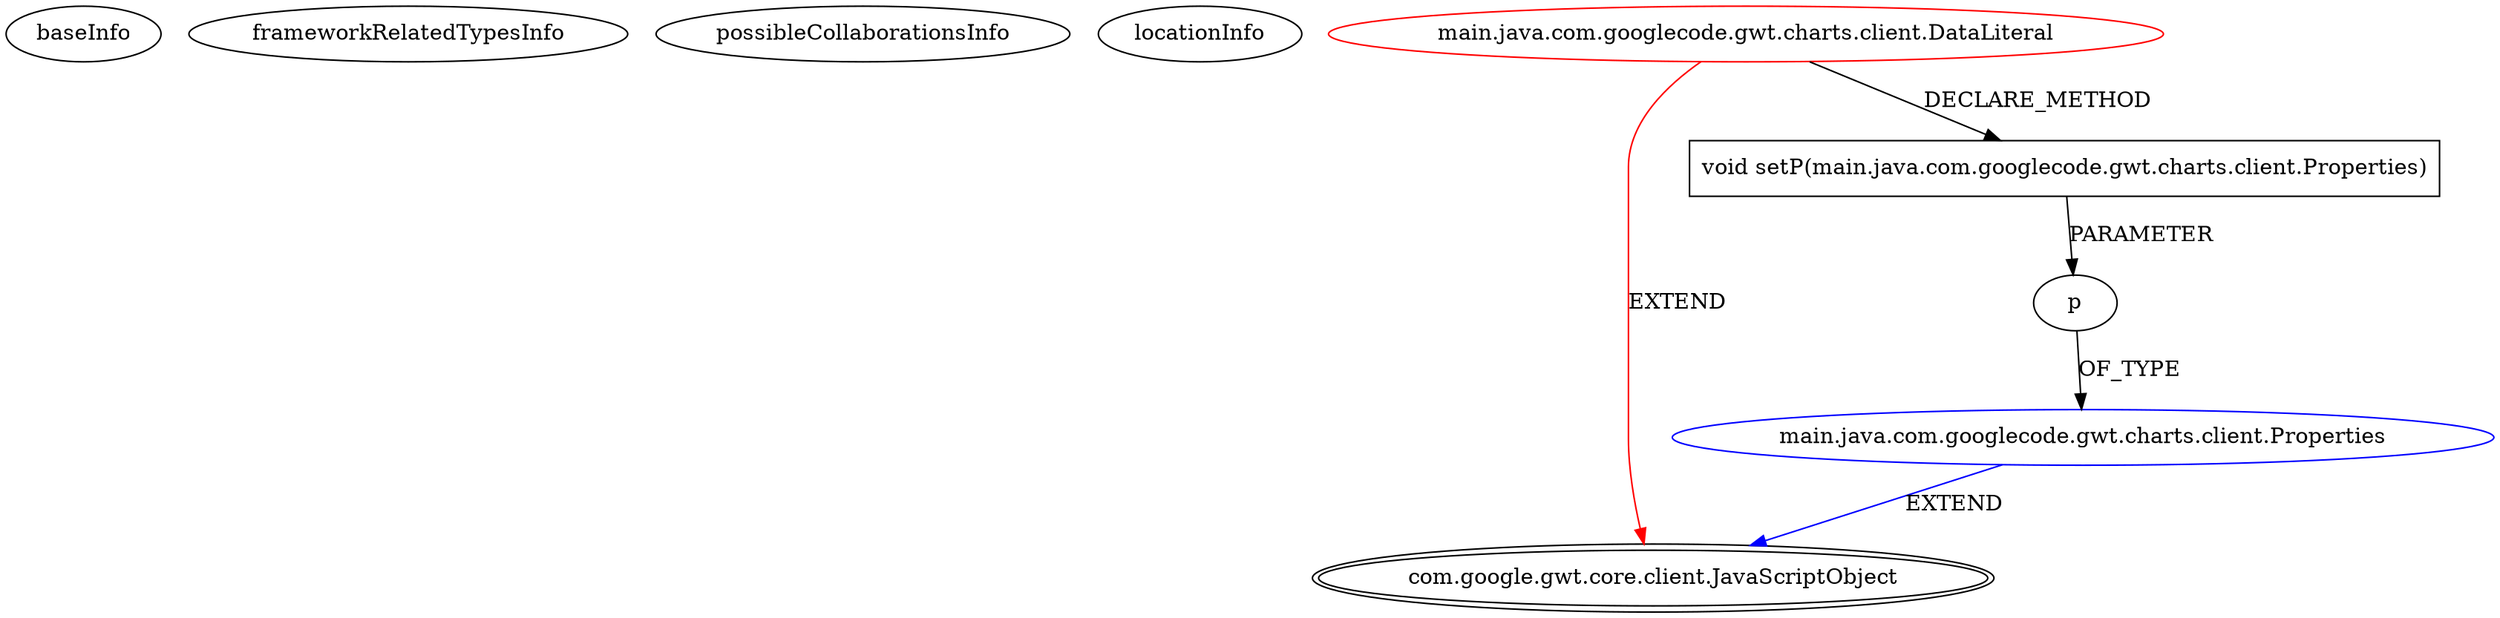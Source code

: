 digraph {
baseInfo[graphId=3221,category="extension_graph",isAnonymous=false,possibleRelation=true]
frameworkRelatedTypesInfo[0="com.google.gwt.core.client.JavaScriptObject"]
possibleCollaborationsInfo[0="3221~CLIENT_METHOD_DECLARATION-PARAMETER_DECLARATION-~com.google.gwt.core.client.JavaScriptObject ~com.google.gwt.core.client.JavaScriptObject ~false~false"]
locationInfo[projectName="jnorthrup-gwt-charts",filePath="/jnorthrup-gwt-charts/gwt-charts-master/gwt-charts/src/main/java/com/googlecode/gwt/charts/client/DataLiteral.java",contextSignature="DataLiteral",graphId="3221"]
0[label="main.java.com.googlecode.gwt.charts.client.DataLiteral",vertexType="ROOT_CLIENT_CLASS_DECLARATION",isFrameworkType=false,color=red]
1[label="com.google.gwt.core.client.JavaScriptObject",vertexType="FRAMEWORK_CLASS_TYPE",isFrameworkType=true,peripheries=2]
5[label="void setP(main.java.com.googlecode.gwt.charts.client.Properties)",vertexType="CLIENT_METHOD_DECLARATION",isFrameworkType=false,shape=box]
6[label="p",vertexType="PARAMETER_DECLARATION",isFrameworkType=false]
7[label="main.java.com.googlecode.gwt.charts.client.Properties",vertexType="REFERENCE_CLIENT_CLASS_DECLARATION",isFrameworkType=false,color=blue]
0->1[label="EXTEND",color=red]
0->5[label="DECLARE_METHOD"]
7->1[label="EXTEND",color=blue]
6->7[label="OF_TYPE"]
5->6[label="PARAMETER"]
}
